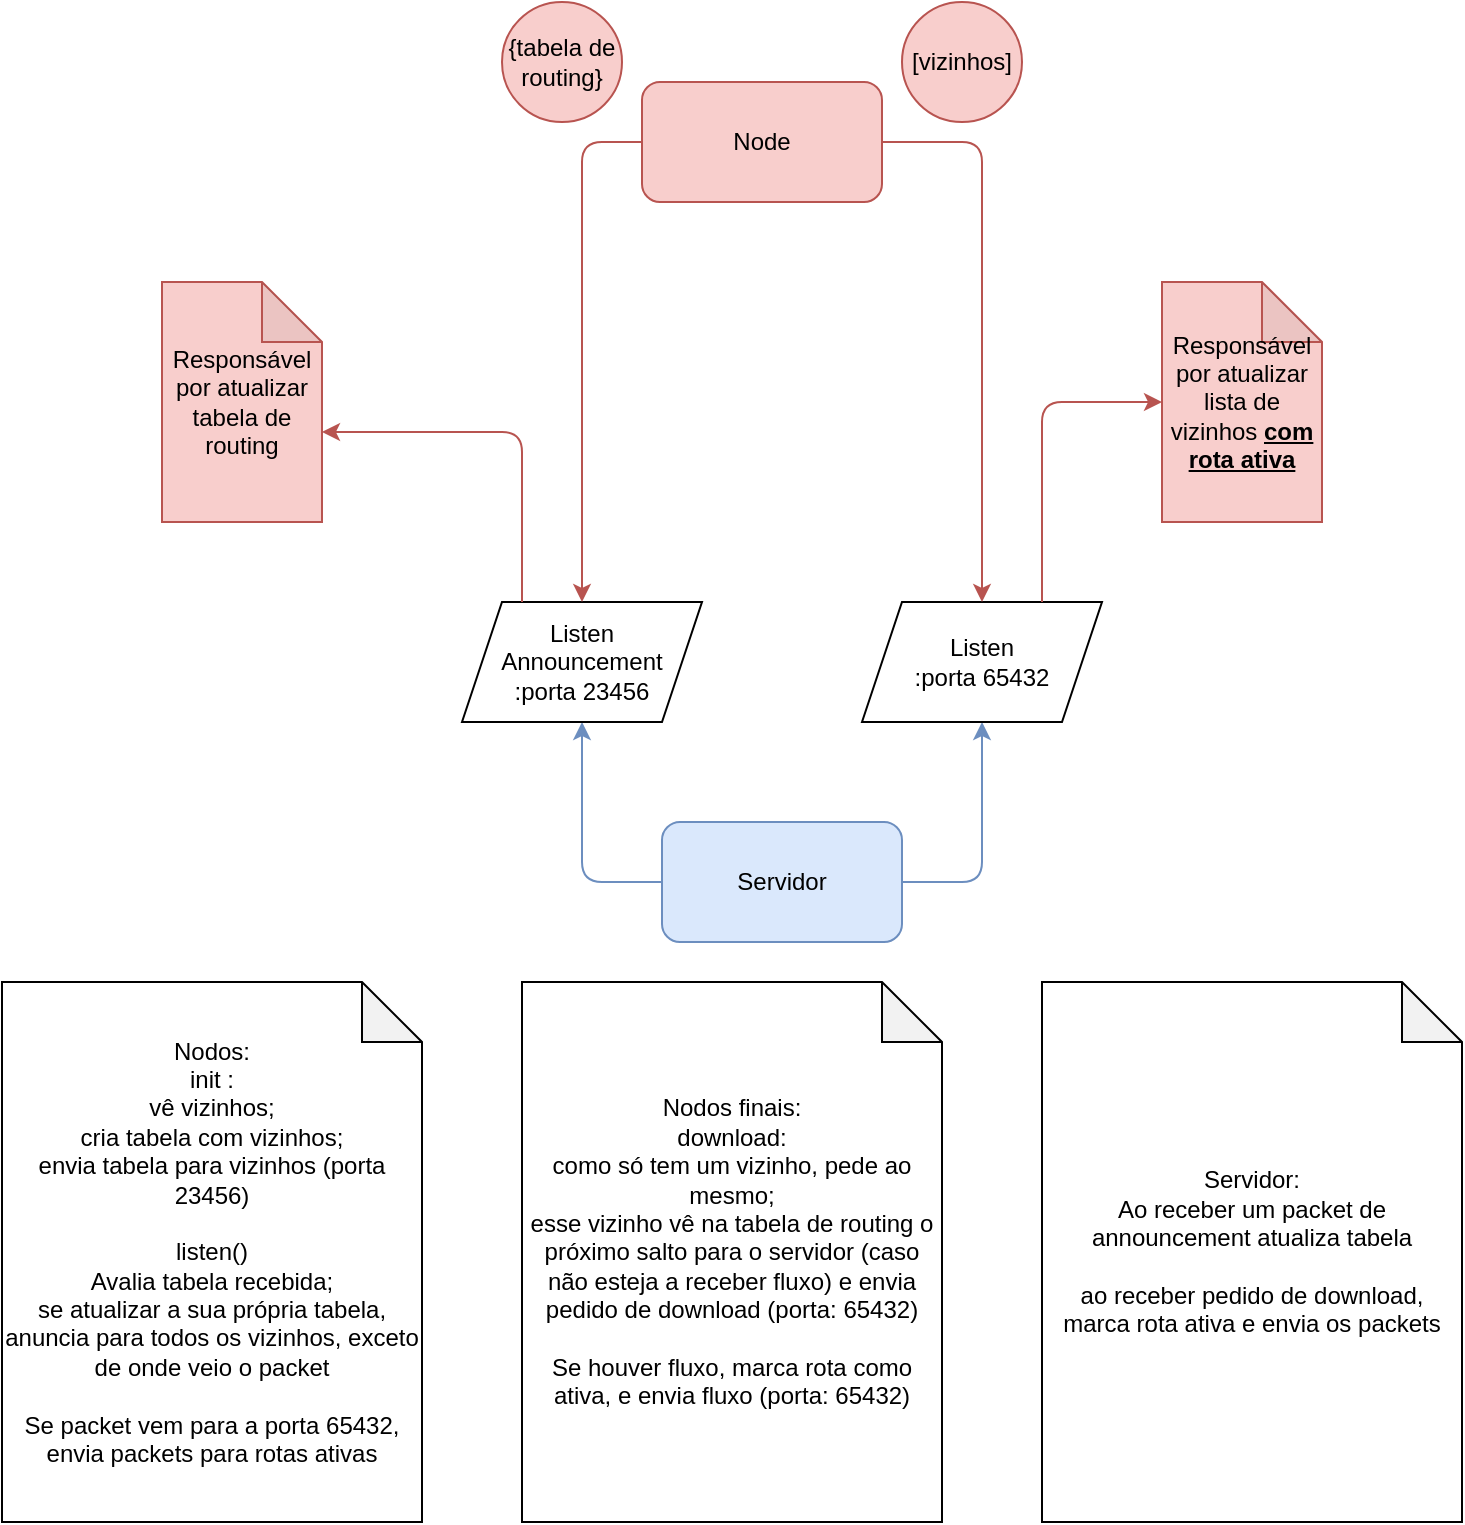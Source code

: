 <mxfile version="14.5.1" type="device"><diagram id="SpL91PbX866uup44GivH" name="Página-1"><mxGraphModel dx="1892" dy="2513" grid="1" gridSize="10" guides="1" tooltips="1" connect="1" arrows="1" fold="1" page="1" pageScale="1" pageWidth="827" pageHeight="1169" math="0" shadow="0"><root><mxCell id="0"/><mxCell id="1" parent="0"/><mxCell id="Al0m_i51FTXKyOjW9koc-1" value="Servidor" style="rounded=1;whiteSpace=wrap;html=1;fillColor=#dae8fc;strokeColor=#6c8ebf;" vertex="1" parent="1"><mxGeometry x="360" y="370" width="120" height="60" as="geometry"/></mxCell><mxCell id="Al0m_i51FTXKyOjW9koc-2" value="Node" style="rounded=1;whiteSpace=wrap;html=1;fillColor=#f8cecc;strokeColor=#b85450;" vertex="1" parent="1"><mxGeometry x="350" width="120" height="60" as="geometry"/></mxCell><mxCell id="Al0m_i51FTXKyOjW9koc-3" value="" style="endArrow=classic;html=1;exitX=0;exitY=0.5;exitDx=0;exitDy=0;fillColor=#dae8fc;strokeColor=#6c8ebf;" edge="1" parent="1" source="Al0m_i51FTXKyOjW9koc-1"><mxGeometry width="50" height="50" relative="1" as="geometry"><mxPoint x="280" y="380" as="sourcePoint"/><mxPoint x="320" y="320" as="targetPoint"/><Array as="points"><mxPoint x="320" y="400"/></Array></mxGeometry></mxCell><mxCell id="Al0m_i51FTXKyOjW9koc-4" value="Listen &lt;br&gt;Announcement&lt;br&gt;:porta 23456" style="shape=parallelogram;perimeter=parallelogramPerimeter;whiteSpace=wrap;html=1;fixedSize=1;" vertex="1" parent="1"><mxGeometry x="260" y="260" width="120" height="60" as="geometry"/></mxCell><mxCell id="Al0m_i51FTXKyOjW9koc-5" value="" style="endArrow=classic;html=1;exitX=1;exitY=0.5;exitDx=0;exitDy=0;fillColor=#dae8fc;strokeColor=#6c8ebf;" edge="1" parent="1" source="Al0m_i51FTXKyOjW9koc-1"><mxGeometry width="50" height="50" relative="1" as="geometry"><mxPoint x="500" y="400" as="sourcePoint"/><mxPoint x="520" y="320" as="targetPoint"/><Array as="points"><mxPoint x="520" y="400"/></Array></mxGeometry></mxCell><mxCell id="Al0m_i51FTXKyOjW9koc-6" value="Listen&lt;br&gt;:porta 65432" style="shape=parallelogram;perimeter=parallelogramPerimeter;whiteSpace=wrap;html=1;fixedSize=1;" vertex="1" parent="1"><mxGeometry x="460" y="260" width="120" height="60" as="geometry"/></mxCell><mxCell id="Al0m_i51FTXKyOjW9koc-8" value="Nodos:&lt;br&gt;init :&lt;br&gt;vê vizinhos;&lt;br&gt;cria tabela com vizinhos;&lt;br&gt;envia tabela para vizinhos (porta 23456)&lt;br&gt;&lt;br&gt;listen()&lt;br&gt;Avalia tabela recebida;&lt;br&gt;se atualizar a sua própria tabela, anuncia para todos os vizinhos, exceto de onde veio o packet&lt;br&gt;&lt;br&gt;Se packet vem para a porta 65432, envia packets para rotas ativas" style="shape=note;whiteSpace=wrap;html=1;backgroundOutline=1;darkOpacity=0.05;" vertex="1" parent="1"><mxGeometry x="30" y="450" width="210" height="270" as="geometry"/></mxCell><mxCell id="Al0m_i51FTXKyOjW9koc-9" value="Nodos finais:&lt;br&gt;download:&lt;br&gt;como só tem um vizinho, pede ao mesmo;&lt;br&gt;esse vizinho vê na tabela de routing o próximo salto para o servidor (caso não esteja a receber fluxo) e envia pedido de download (porta: 65432)&lt;br&gt;&lt;br&gt;Se houver fluxo, marca rota como ativa, e envia fluxo (porta: 65432)" style="shape=note;whiteSpace=wrap;html=1;backgroundOutline=1;darkOpacity=0.05;" vertex="1" parent="1"><mxGeometry x="290" y="450" width="210" height="270" as="geometry"/></mxCell><mxCell id="Al0m_i51FTXKyOjW9koc-10" value="[vizinhos]" style="ellipse;whiteSpace=wrap;html=1;aspect=fixed;fillColor=#f8cecc;strokeColor=#b85450;" vertex="1" parent="1"><mxGeometry x="480" y="-40" width="60" height="60" as="geometry"/></mxCell><mxCell id="Al0m_i51FTXKyOjW9koc-11" value="{tabela de routing}" style="ellipse;whiteSpace=wrap;html=1;aspect=fixed;fillColor=#f8cecc;strokeColor=#b85450;" vertex="1" parent="1"><mxGeometry x="280" y="-40" width="60" height="60" as="geometry"/></mxCell><mxCell id="Al0m_i51FTXKyOjW9koc-12" value="" style="endArrow=classic;html=1;exitX=0;exitY=0.5;exitDx=0;exitDy=0;fillColor=#f8cecc;strokeColor=#b85450;" edge="1" parent="1" source="Al0m_i51FTXKyOjW9koc-2" target="Al0m_i51FTXKyOjW9koc-4"><mxGeometry width="50" height="50" relative="1" as="geometry"><mxPoint x="330" y="160" as="sourcePoint"/><mxPoint x="380" y="110" as="targetPoint"/><Array as="points"><mxPoint x="320" y="30"/></Array></mxGeometry></mxCell><mxCell id="Al0m_i51FTXKyOjW9koc-13" value="" style="endArrow=classic;html=1;exitX=1;exitY=0.5;exitDx=0;exitDy=0;entryX=0.5;entryY=0;entryDx=0;entryDy=0;fillColor=#f8cecc;strokeColor=#b85450;" edge="1" parent="1" source="Al0m_i51FTXKyOjW9koc-2" target="Al0m_i51FTXKyOjW9koc-6"><mxGeometry width="50" height="50" relative="1" as="geometry"><mxPoint x="580" y="30" as="sourcePoint"/><mxPoint x="550" y="260" as="targetPoint"/><Array as="points"><mxPoint x="520" y="30"/></Array></mxGeometry></mxCell><mxCell id="Al0m_i51FTXKyOjW9koc-14" value="Responsável por atualizar tabela de routing" style="shape=note;whiteSpace=wrap;html=1;backgroundOutline=1;darkOpacity=0.05;fillColor=#f8cecc;strokeColor=#b85450;" vertex="1" parent="1"><mxGeometry x="110" y="100" width="80" height="120" as="geometry"/></mxCell><mxCell id="Al0m_i51FTXKyOjW9koc-15" value="Responsável por atualizar lista de vizinhos &lt;b&gt;&lt;u&gt;com rota ativa&lt;/u&gt;&lt;/b&gt;" style="shape=note;whiteSpace=wrap;html=1;backgroundOutline=1;darkOpacity=0.05;fillColor=#f8cecc;strokeColor=#b85450;" vertex="1" parent="1"><mxGeometry x="610" y="100" width="80" height="120" as="geometry"/></mxCell><mxCell id="Al0m_i51FTXKyOjW9koc-16" value="" style="endArrow=classic;html=1;exitX=0.25;exitY=0;exitDx=0;exitDy=0;entryX=0;entryY=0;entryDx=80;entryDy=75;entryPerimeter=0;fillColor=#f8cecc;strokeColor=#b85450;" edge="1" parent="1" source="Al0m_i51FTXKyOjW9koc-4" target="Al0m_i51FTXKyOjW9koc-14"><mxGeometry width="50" height="50" relative="1" as="geometry"><mxPoint x="210" y="220" as="sourcePoint"/><mxPoint x="260" y="170" as="targetPoint"/><Array as="points"><mxPoint x="290" y="175"/></Array></mxGeometry></mxCell><mxCell id="Al0m_i51FTXKyOjW9koc-18" value="" style="endArrow=classic;html=1;exitX=0.75;exitY=0;exitDx=0;exitDy=0;entryX=0;entryY=0.5;entryDx=0;entryDy=0;entryPerimeter=0;fillColor=#f8cecc;strokeColor=#b85450;" edge="1" parent="1" source="Al0m_i51FTXKyOjW9koc-6" target="Al0m_i51FTXKyOjW9koc-15"><mxGeometry width="50" height="50" relative="1" as="geometry"><mxPoint x="440" y="240" as="sourcePoint"/><mxPoint x="490" y="190" as="targetPoint"/><Array as="points"><mxPoint x="550" y="160"/></Array></mxGeometry></mxCell><mxCell id="Al0m_i51FTXKyOjW9koc-19" value="Servidor:&lt;br&gt;Ao receber um packet de announcement atualiza tabela&lt;br&gt;&lt;br&gt;ao receber pedido de download, marca rota ativa e envia os packets&lt;br&gt;" style="shape=note;whiteSpace=wrap;html=1;backgroundOutline=1;darkOpacity=0.05;" vertex="1" parent="1"><mxGeometry x="550" y="450" width="210" height="270" as="geometry"/></mxCell></root></mxGraphModel></diagram></mxfile>